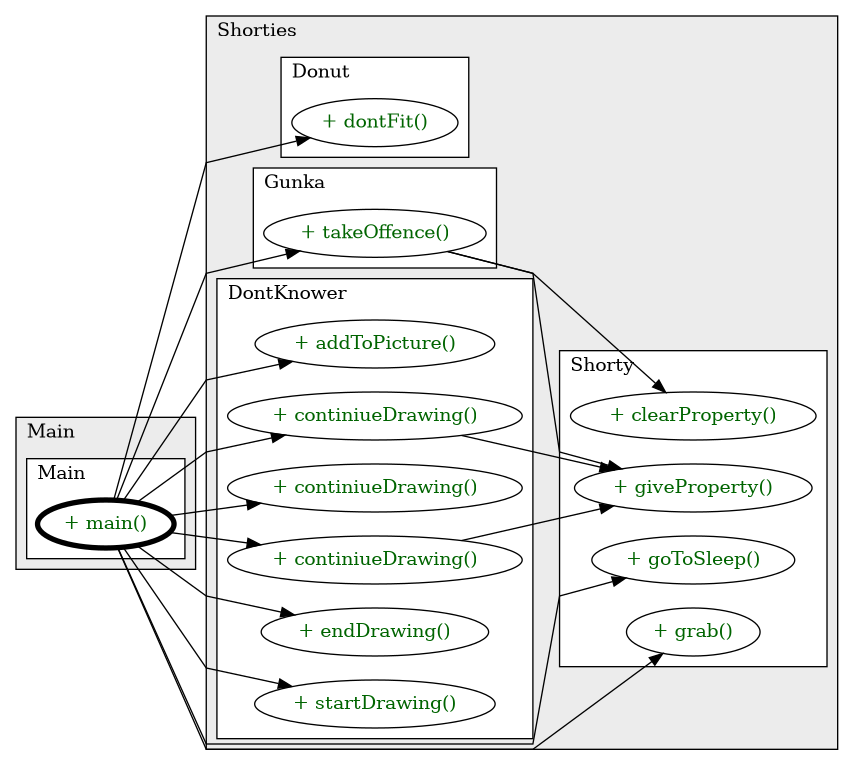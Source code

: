@startuml

/' diagram meta data start
config=CallConfiguration;
{
  "rootMethod": "Main#main(String[])",
  "projectClassification": {
    "searchMode": "OpenProject", // OpenProject, AllProjects
    "includedProjects": "",
    "pathEndKeywords": "*.impl",
    "isClientPath": "",
    "isClientName": "",
    "isTestPath": "",
    "isTestName": "",
    "isMappingPath": "",
    "isMappingName": "",
    "isDataAccessPath": "",
    "isDataAccessName": "",
    "isDataStructurePath": "",
    "isDataStructureName": "",
    "isInterfaceStructuresPath": "",
    "isInterfaceStructuresName": "",
    "isEntryPointPath": "",
    "isEntryPointName": "",
    "treatFinalFieldsAsMandatory": false
  },
  "graphRestriction": {
    "classPackageExcludeFilter": "",
    "classPackageIncludeFilter": "",
    "classNameExcludeFilter": "",
    "classNameIncludeFilter": "",
    "methodNameExcludeFilter": "",
    "methodNameIncludeFilter": "",
    "removeByInheritance": "", // inheritance/annotation based filtering is done in a second step
    "removeByAnnotation": "",
    "removeByClassPackage": "", // cleanup the graph after inheritance/annotation based filtering is done
    "removeByClassName": "",
    "cutMappings": false,
    "cutEnum": true,
    "cutTests": true,
    "cutClient": true,
    "cutDataAccess": true,
    "cutInterfaceStructures": true,
    "cutDataStructures": true,
    "cutGetterAndSetter": true,
    "cutConstructors": true
  },
  "graphTraversal": {
    "forwardDepth": 3,
    "backwardDepth": 3,
    "classPackageExcludeFilter": "",
    "classPackageIncludeFilter": "",
    "classNameExcludeFilter": "",
    "classNameIncludeFilter": "",
    "methodNameExcludeFilter": "",
    "methodNameIncludeFilter": "",
    "hideMappings": false,
    "hideDataStructures": false,
    "hidePrivateMethods": true,
    "hideInterfaceCalls": true, // indirection: implementation -> interface (is hidden) -> implementation
    "onlyShowApplicationEntryPoints": false, // root node is included
    "useMethodCallsForStructureDiagram": "ForwardOnly" // ForwardOnly, BothDirections, No
  },
  "details": {
    "aggregation": "GroupByClass", // ByClass, GroupByClass, None
    "showMethodParametersTypes": false,
    "showMethodParametersNames": false,
    "showMethodReturnType": false,
    "showPackageLevels": 2,
    "showCallOrder": false,
    "edgeMode": "MethodsOnly", // TypesOnly, MethodsOnly, TypesAndMethods, MethodsAndDirectTypeUsage
    "showDetailedClassStructure": false
  },
  "rootClass": "Main",
  "extensionCallbackMethod": "" // qualified.class.name#methodName - signature: public static String method(String)
}
diagram meta data end '/



digraph g {
    rankdir="LR"
    splines=polyline
    

'nodes 
subgraph cluster_2390489 { 
   	label=Main
	labeljust=l
	fillcolor="#ececec"
	style=filled
   
   subgraph cluster_1706522830 { 
   	label=Main
	labeljust=l
	fillcolor=white
	style=filled
   
   Main2390489XXXmain1859653459[
	label="+ main()"
	style=filled
	fillcolor=white
	tooltip="Main

null"
	penwidth=4
	fontcolor=darkgreen
];
} 
} 

subgraph cluster_277850885 { 
   	label=Shorties
	labeljust=l
	fillcolor="#ececec"
	style=filled
   
   subgraph cluster_1460582479 { 
   	label=Donut
	labeljust=l
	fillcolor=white
	style=filled
   
   Donut277850885XXXdontFit0[
	label="+ dontFit()"
	style=filled
	fillcolor=white
	tooltip="Donut

 Проверка помещается ли пончик на картине и вывод этого"
	fontcolor=darkgreen
];
} 

subgraph cluster_1463531459 { 
   	label=Gunka
	labeljust=l
	fillcolor=white
	style=filled
   
   Gunka277850885XXXtakeOffence64711720[
	label="+ takeOffence()"
	style=filled
	fillcolor=white
	tooltip="Gunka

 Даёт свойство обижен коротышке и проверяет, ушёл ли тот домой после этого, после чего выводит соответсвующее сообщение&#10;  @param gohome используется для проверки "
	fontcolor=darkgreen
];
} 

subgraph cluster_1543583760 { 
   	label=Shorty
	labeljust=l
	fillcolor=white
	style=filled
   
   Shorty277850885XXXclearProperty0[
	label="+ clearProperty()"
	style=filled
	fillcolor=white
	tooltip="Shorty

 Убирает все свойства данные объекту или коротышке "
	fontcolor=darkgreen
];

Shorty277850885XXXgiveProperty835297748[
	label="+ giveProperty()"
	style=filled
	fillcolor=white
	tooltip="Shorty

 Даёт свойство коротышке путём изменения его имени на имя + свойство, или свойство + имя&#10; @param property свойство которое нужно дать коротышке&#10; @param flag флаг отвечающий за позицию свойства относительно имени до/после&#10;"
	fontcolor=darkgreen
];

Shorty277850885XXXgoToSleep64711720[
	label="+ goToSleep()"
	style=filled
	fillcolor=white
	tooltip="Shorty

 Меняет состояние коротышки на спящее,&#10;  в случае если все коротышки спят, а коротышка, относящийся к методу,&#10;  не ложится спать, выводит сообщение об этом&#10;  @param isSleeping влияет на то, будет ли ложиться спать коротышка, или нет"
	fontcolor=darkgreen
];

Shorty277850885XXXgrab454837339[
	label="+ grab()"
	style=filled
	fillcolor=white
	tooltip="Shorty

 Выводит имя объекта и предмет который он взял, добавляет этот предмет в инвентарь коротышки&#10;  @param object Предмет, который берёт коротышка"
	fontcolor=darkgreen
];
} 

subgraph cluster_275214756 { 
   	label=DontKnower
	labeljust=l
	fillcolor=white
	style=filled
   
   DontKnower277850885XXXaddToPicture1789495998[
	label="+ addToPicture()"
	style=filled
	fillcolor=white
	tooltip="DontKnower

 Добавляет к фрагменту рисунка какую-то деталь&#10;  @param detail деталь которую нужно добавить к рисунку&#10;  @param shorty коротышка к которому нужно пририсовать деталь"
	fontcolor=darkgreen
];

DontKnower277850885XXXcontiniueDrawing1608309251[
	label="+ continiueDrawing()"
	style=filled
	fillcolor=white
	tooltip="DontKnower

 Рисование следующего фрагмента рисунка&#10;  @param shorty коротышка которого нужно нарисовать&#10;  @param property то каким он должен быть нарисован&#10;  @param flag с какой стороны относительно имени должно находиться свойство"
	fontcolor=darkgreen
];

DontKnower277850885XXXcontiniueDrawing1819281507[
	label="+ continiueDrawing()"
	style=filled
	fillcolor=white
	tooltip="DontKnower

 Рисование следующего фрагмента рисунка без свойств у нарисованного коротышки&#10;  @param shorty коротышка которого нужно нарисовать"
	fontcolor=darkgreen
];

DontKnower277850885XXXcontiniueDrawing1845454491[
	label="+ continiueDrawing()"
	style=filled
	fillcolor=white
	tooltip="DontKnower

 Рисование следующего фрагмента рисунка&#10;  @param shorty1 коротышка которого нужно нарисовать&#10;  @param shorty2 коротышка с которым происходит взаимодействие в рисунке&#10;  @param property1 свойство с которым будет shorty1&#10;  @param property2 свойство с которым будет shorty2&#10;  @param flag с какой стороны относительно имени должно находиться свойство"
	fontcolor=darkgreen
];

DontKnower277850885XXXendDrawing0[
	label="+ endDrawing()"
	style=filled
	fillcolor=white
	tooltip="DontKnower

 Завершает рисование, в случае если были нарисованы все коротышки то выводит соответсвующее сообщение "
	fontcolor=darkgreen
];

DontKnower277850885XXXstartDrawing0[
	label="+ startDrawing()"
	style=filled
	fillcolor=white
	tooltip="DontKnower

 Проверяет есть ли в инвентаре коротышки краски и даёт добро на их использование для начала рисования первой части рисунка"
	fontcolor=darkgreen
];
} 
} 

'edges    
DontKnower277850885XXXcontiniueDrawing1608309251 -> Shorty277850885XXXgiveProperty835297748;
DontKnower277850885XXXcontiniueDrawing1845454491 -> Shorty277850885XXXgiveProperty835297748;
Gunka277850885XXXtakeOffence64711720 -> Shorty277850885XXXclearProperty0;
Gunka277850885XXXtakeOffence64711720 -> Shorty277850885XXXgiveProperty835297748;
Main2390489XXXmain1859653459 -> DontKnower277850885XXXaddToPicture1789495998;
Main2390489XXXmain1859653459 -> DontKnower277850885XXXcontiniueDrawing1608309251;
Main2390489XXXmain1859653459 -> DontKnower277850885XXXcontiniueDrawing1819281507;
Main2390489XXXmain1859653459 -> DontKnower277850885XXXcontiniueDrawing1845454491;
Main2390489XXXmain1859653459 -> DontKnower277850885XXXendDrawing0;
Main2390489XXXmain1859653459 -> DontKnower277850885XXXstartDrawing0;
Main2390489XXXmain1859653459 -> Donut277850885XXXdontFit0;
Main2390489XXXmain1859653459 -> Gunka277850885XXXtakeOffence64711720;
Main2390489XXXmain1859653459 -> Shorty277850885XXXgoToSleep64711720;
Main2390489XXXmain1859653459 -> Shorty277850885XXXgrab454837339;
    
}
@enduml